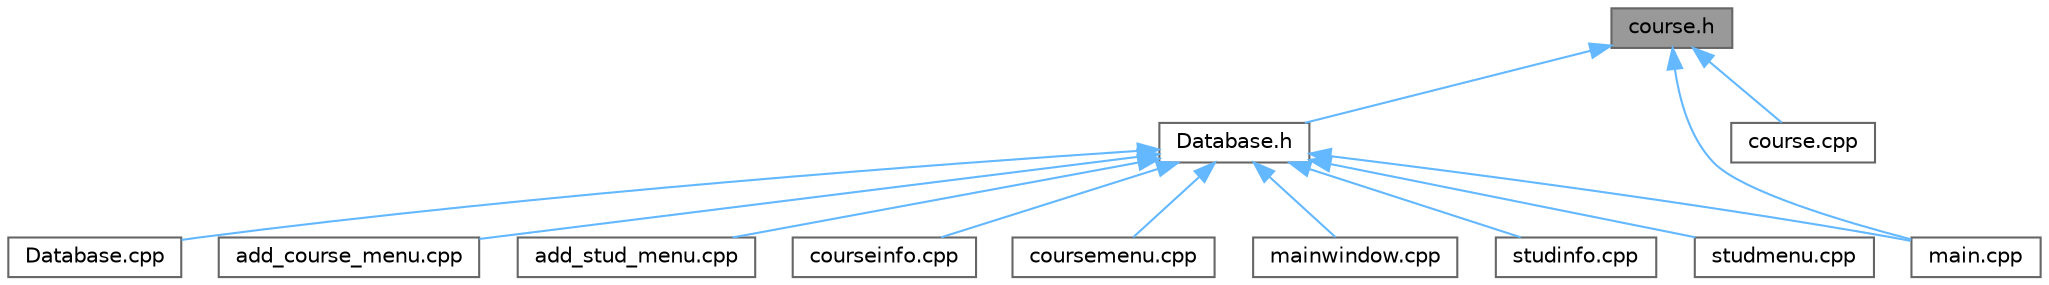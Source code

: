 digraph "course.h"
{
 // LATEX_PDF_SIZE
  bgcolor="transparent";
  edge [fontname=Helvetica,fontsize=10,labelfontname=Helvetica,labelfontsize=10];
  node [fontname=Helvetica,fontsize=10,shape=box,height=0.2,width=0.4];
  Node1 [label="course.h",height=0.2,width=0.4,color="gray40", fillcolor="grey60", style="filled", fontcolor="black",tooltip=" "];
  Node1 -> Node2 [dir="back",color="steelblue1",style="solid"];
  Node2 [label="Database.h",height=0.2,width=0.4,color="grey40", fillcolor="white", style="filled",URL="$_database_8h.html",tooltip=" "];
  Node2 -> Node3 [dir="back",color="steelblue1",style="solid"];
  Node3 [label="Database.cpp",height=0.2,width=0.4,color="grey40", fillcolor="white", style="filled",URL="$_database_8cpp.html",tooltip=" "];
  Node2 -> Node4 [dir="back",color="steelblue1",style="solid"];
  Node4 [label="add_course_menu.cpp",height=0.2,width=0.4,color="grey40", fillcolor="white", style="filled",URL="$add__course__menu_8cpp.html",tooltip=" "];
  Node2 -> Node5 [dir="back",color="steelblue1",style="solid"];
  Node5 [label="add_stud_menu.cpp",height=0.2,width=0.4,color="grey40", fillcolor="white", style="filled",URL="$add__stud__menu_8cpp.html",tooltip=" "];
  Node2 -> Node6 [dir="back",color="steelblue1",style="solid"];
  Node6 [label="courseinfo.cpp",height=0.2,width=0.4,color="grey40", fillcolor="white", style="filled",URL="$courseinfo_8cpp.html",tooltip=" "];
  Node2 -> Node7 [dir="back",color="steelblue1",style="solid"];
  Node7 [label="coursemenu.cpp",height=0.2,width=0.4,color="grey40", fillcolor="white", style="filled",URL="$coursemenu_8cpp.html",tooltip=" "];
  Node2 -> Node8 [dir="back",color="steelblue1",style="solid"];
  Node8 [label="main.cpp",height=0.2,width=0.4,color="grey40", fillcolor="white", style="filled",URL="$main_8cpp.html",tooltip=" "];
  Node2 -> Node9 [dir="back",color="steelblue1",style="solid"];
  Node9 [label="mainwindow.cpp",height=0.2,width=0.4,color="grey40", fillcolor="white", style="filled",URL="$mainwindow_8cpp.html",tooltip=" "];
  Node2 -> Node10 [dir="back",color="steelblue1",style="solid"];
  Node10 [label="studinfo.cpp",height=0.2,width=0.4,color="grey40", fillcolor="white", style="filled",URL="$studinfo_8cpp.html",tooltip=" "];
  Node2 -> Node11 [dir="back",color="steelblue1",style="solid"];
  Node11 [label="studmenu.cpp",height=0.2,width=0.4,color="grey40", fillcolor="white", style="filled",URL="$studmenu_8cpp.html",tooltip=" "];
  Node1 -> Node12 [dir="back",color="steelblue1",style="solid"];
  Node12 [label="course.cpp",height=0.2,width=0.4,color="grey40", fillcolor="white", style="filled",URL="$course_8cpp.html",tooltip=" "];
  Node1 -> Node8 [dir="back",color="steelblue1",style="solid"];
}
